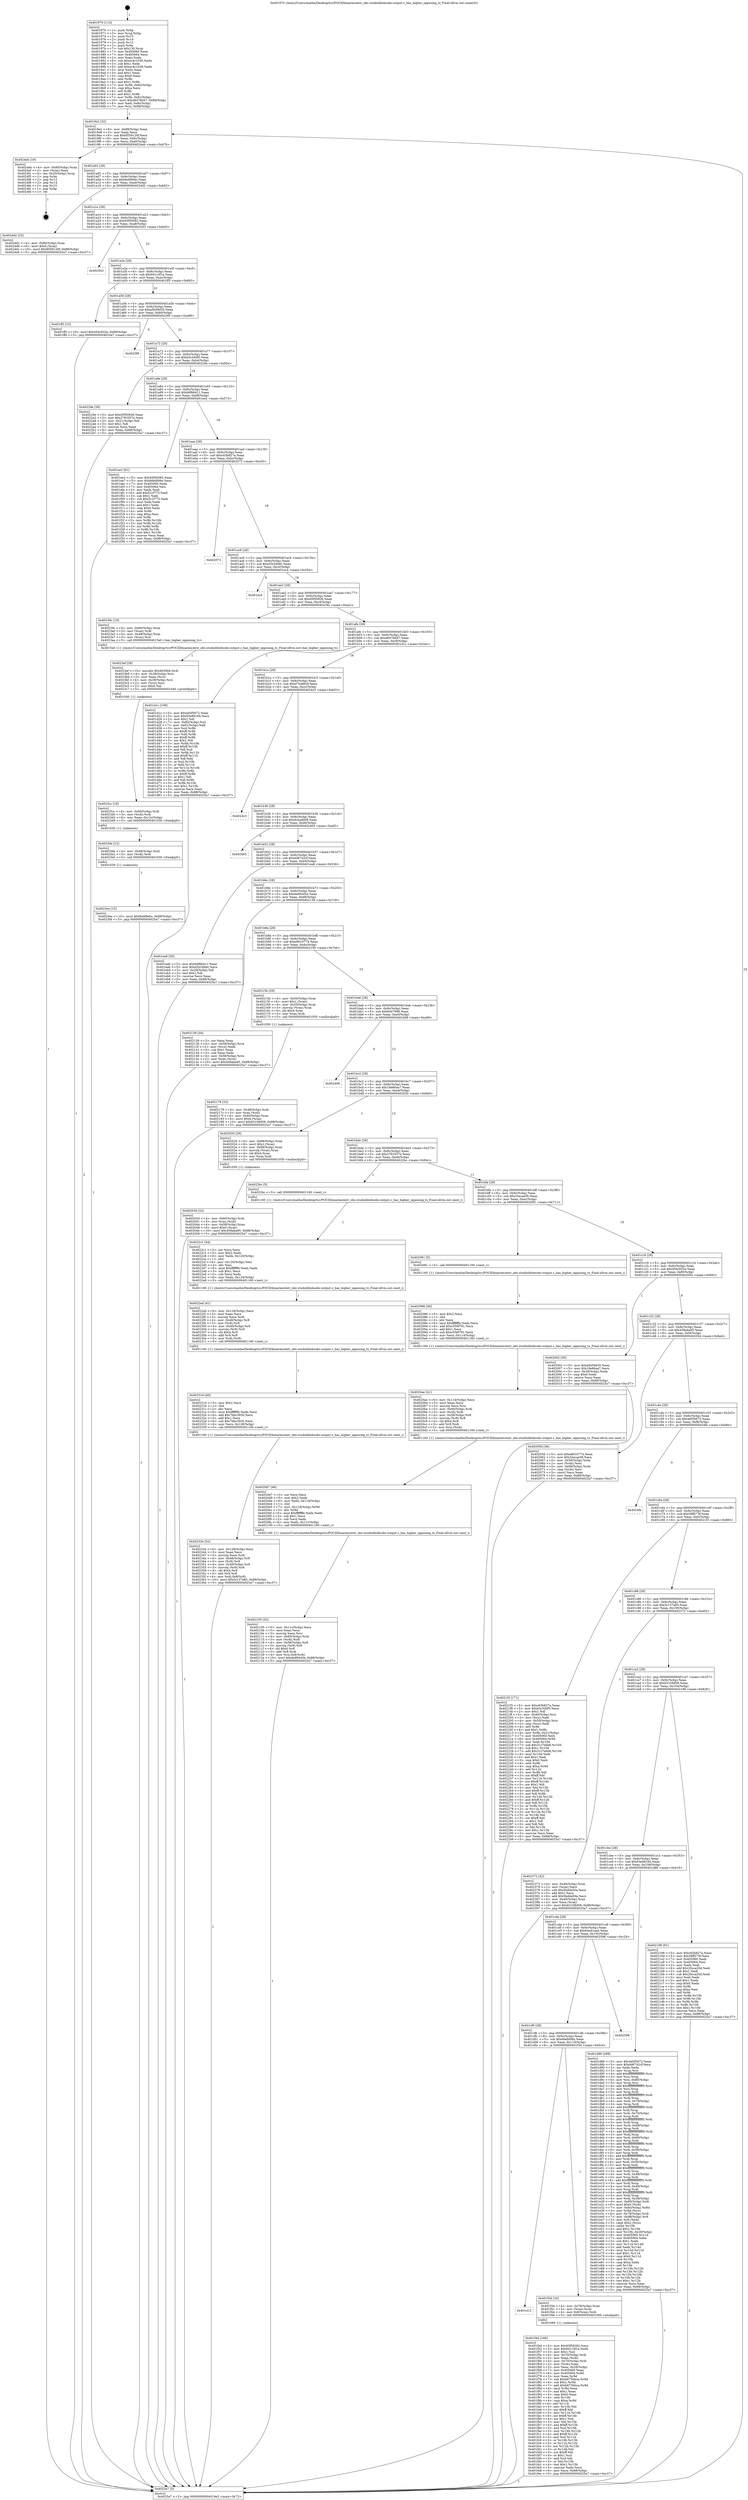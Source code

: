 digraph "0x401970" {
  label = "0x401970 (/mnt/c/Users/mathe/Desktop/tcc/POCII/binaries/extr_obs-studiolibobsobs-output.c_has_higher_opposing_ts_Final-ollvm.out::main(0))"
  labelloc = "t"
  node[shape=record]

  Entry [label="",width=0.3,height=0.3,shape=circle,fillcolor=black,style=filled]
  "0x4019e2" [label="{
     0x4019e2 [32]\l
     | [instrs]\l
     &nbsp;&nbsp;0x4019e2 \<+6\>: mov -0x88(%rbp),%eax\l
     &nbsp;&nbsp;0x4019e8 \<+2\>: mov %eax,%ecx\l
     &nbsp;&nbsp;0x4019ea \<+6\>: sub $0x8559120f,%ecx\l
     &nbsp;&nbsp;0x4019f0 \<+6\>: mov %eax,-0x9c(%rbp)\l
     &nbsp;&nbsp;0x4019f6 \<+6\>: mov %ecx,-0xa0(%rbp)\l
     &nbsp;&nbsp;0x4019fc \<+6\>: je 00000000004024eb \<main+0xb7b\>\l
  }"]
  "0x4024eb" [label="{
     0x4024eb [19]\l
     | [instrs]\l
     &nbsp;&nbsp;0x4024eb \<+4\>: mov -0x80(%rbp),%rax\l
     &nbsp;&nbsp;0x4024ef \<+2\>: mov (%rax),%eax\l
     &nbsp;&nbsp;0x4024f1 \<+4\>: lea -0x20(%rbp),%rsp\l
     &nbsp;&nbsp;0x4024f5 \<+1\>: pop %rbx\l
     &nbsp;&nbsp;0x4024f6 \<+2\>: pop %r12\l
     &nbsp;&nbsp;0x4024f8 \<+2\>: pop %r14\l
     &nbsp;&nbsp;0x4024fa \<+2\>: pop %r15\l
     &nbsp;&nbsp;0x4024fc \<+1\>: pop %rbp\l
     &nbsp;&nbsp;0x4024fd \<+1\>: ret\l
  }"]
  "0x401a02" [label="{
     0x401a02 [28]\l
     | [instrs]\l
     &nbsp;&nbsp;0x401a02 \<+5\>: jmp 0000000000401a07 \<main+0x97\>\l
     &nbsp;&nbsp;0x401a07 \<+6\>: mov -0x9c(%rbp),%eax\l
     &nbsp;&nbsp;0x401a0d \<+5\>: sub $0x8a4f9ebc,%eax\l
     &nbsp;&nbsp;0x401a12 \<+6\>: mov %eax,-0xa4(%rbp)\l
     &nbsp;&nbsp;0x401a18 \<+6\>: je 00000000004024d2 \<main+0xb62\>\l
  }"]
  Exit [label="",width=0.3,height=0.3,shape=circle,fillcolor=black,style=filled,peripheries=2]
  "0x4024d2" [label="{
     0x4024d2 [25]\l
     | [instrs]\l
     &nbsp;&nbsp;0x4024d2 \<+4\>: mov -0x80(%rbp),%rax\l
     &nbsp;&nbsp;0x4024d6 \<+6\>: movl $0x0,(%rax)\l
     &nbsp;&nbsp;0x4024dc \<+10\>: movl $0x8559120f,-0x88(%rbp)\l
     &nbsp;&nbsp;0x4024e6 \<+5\>: jmp 00000000004025a7 \<main+0xc37\>\l
  }"]
  "0x401a1e" [label="{
     0x401a1e [28]\l
     | [instrs]\l
     &nbsp;&nbsp;0x401a1e \<+5\>: jmp 0000000000401a23 \<main+0xb3\>\l
     &nbsp;&nbsp;0x401a23 \<+6\>: mov -0x9c(%rbp),%eax\l
     &nbsp;&nbsp;0x401a29 \<+5\>: sub $0x93f59382,%eax\l
     &nbsp;&nbsp;0x401a2e \<+6\>: mov %eax,-0xa8(%rbp)\l
     &nbsp;&nbsp;0x401a34 \<+6\>: je 0000000000402543 \<main+0xbd3\>\l
  }"]
  "0x4023ea" [label="{
     0x4023ea [15]\l
     | [instrs]\l
     &nbsp;&nbsp;0x4023ea \<+10\>: movl $0x8a4f9ebc,-0x88(%rbp)\l
     &nbsp;&nbsp;0x4023f4 \<+5\>: jmp 00000000004025a7 \<main+0xc37\>\l
  }"]
  "0x402543" [label="{
     0x402543\l
  }", style=dashed]
  "0x401a3a" [label="{
     0x401a3a [28]\l
     | [instrs]\l
     &nbsp;&nbsp;0x401a3a \<+5\>: jmp 0000000000401a3f \<main+0xcf\>\l
     &nbsp;&nbsp;0x401a3f \<+6\>: mov -0x9c(%rbp),%eax\l
     &nbsp;&nbsp;0x401a45 \<+5\>: sub $0x941c3f1a,%eax\l
     &nbsp;&nbsp;0x401a4a \<+6\>: mov %eax,-0xac(%rbp)\l
     &nbsp;&nbsp;0x401a50 \<+6\>: je 0000000000401ff3 \<main+0x683\>\l
  }"]
  "0x4023de" [label="{
     0x4023de [12]\l
     | [instrs]\l
     &nbsp;&nbsp;0x4023de \<+4\>: mov -0x48(%rbp),%rdi\l
     &nbsp;&nbsp;0x4023e2 \<+3\>: mov (%rdi),%rdi\l
     &nbsp;&nbsp;0x4023e5 \<+5\>: call 0000000000401030 \<free@plt\>\l
     | [calls]\l
     &nbsp;&nbsp;0x401030 \{1\} (unknown)\l
  }"]
  "0x401ff3" [label="{
     0x401ff3 [15]\l
     | [instrs]\l
     &nbsp;&nbsp;0x401ff3 \<+10\>: movl $0x454c932e,-0x88(%rbp)\l
     &nbsp;&nbsp;0x401ffd \<+5\>: jmp 00000000004025a7 \<main+0xc37\>\l
  }"]
  "0x401a56" [label="{
     0x401a56 [28]\l
     | [instrs]\l
     &nbsp;&nbsp;0x401a56 \<+5\>: jmp 0000000000401a5b \<main+0xeb\>\l
     &nbsp;&nbsp;0x401a5b \<+6\>: mov -0x9c(%rbp),%eax\l
     &nbsp;&nbsp;0x401a61 \<+5\>: sub $0xa5b59d35,%eax\l
     &nbsp;&nbsp;0x401a66 \<+6\>: mov %eax,-0xb0(%rbp)\l
     &nbsp;&nbsp;0x401a6c \<+6\>: je 00000000004023f9 \<main+0xa89\>\l
  }"]
  "0x4023cc" [label="{
     0x4023cc [18]\l
     | [instrs]\l
     &nbsp;&nbsp;0x4023cc \<+4\>: mov -0x60(%rbp),%rdi\l
     &nbsp;&nbsp;0x4023d0 \<+3\>: mov (%rdi),%rdi\l
     &nbsp;&nbsp;0x4023d3 \<+6\>: mov %eax,-0x12c(%rbp)\l
     &nbsp;&nbsp;0x4023d9 \<+5\>: call 0000000000401030 \<free@plt\>\l
     | [calls]\l
     &nbsp;&nbsp;0x401030 \{1\} (unknown)\l
  }"]
  "0x4023f9" [label="{
     0x4023f9\l
  }", style=dashed]
  "0x401a72" [label="{
     0x401a72 [28]\l
     | [instrs]\l
     &nbsp;&nbsp;0x401a72 \<+5\>: jmp 0000000000401a77 \<main+0x107\>\l
     &nbsp;&nbsp;0x401a77 \<+6\>: mov -0x9c(%rbp),%eax\l
     &nbsp;&nbsp;0x401a7d \<+5\>: sub $0xb3c340f5,%eax\l
     &nbsp;&nbsp;0x401a82 \<+6\>: mov %eax,-0xb4(%rbp)\l
     &nbsp;&nbsp;0x401a88 \<+6\>: je 000000000040229e \<main+0x92e\>\l
  }"]
  "0x4023af" [label="{
     0x4023af [29]\l
     | [instrs]\l
     &nbsp;&nbsp;0x4023af \<+10\>: movabs $0x4030b6,%rdi\l
     &nbsp;&nbsp;0x4023b9 \<+4\>: mov -0x38(%rbp),%rsi\l
     &nbsp;&nbsp;0x4023bd \<+2\>: mov %eax,(%rsi)\l
     &nbsp;&nbsp;0x4023bf \<+4\>: mov -0x38(%rbp),%rsi\l
     &nbsp;&nbsp;0x4023c3 \<+2\>: mov (%rsi),%esi\l
     &nbsp;&nbsp;0x4023c5 \<+2\>: mov $0x0,%al\l
     &nbsp;&nbsp;0x4023c7 \<+5\>: call 0000000000401040 \<printf@plt\>\l
     | [calls]\l
     &nbsp;&nbsp;0x401040 \{1\} (unknown)\l
  }"]
  "0x40229e" [label="{
     0x40229e [30]\l
     | [instrs]\l
     &nbsp;&nbsp;0x40229e \<+5\>: mov $0xd5f50926,%eax\l
     &nbsp;&nbsp;0x4022a3 \<+5\>: mov $0x2783357e,%ecx\l
     &nbsp;&nbsp;0x4022a8 \<+3\>: mov -0x21(%rbp),%dl\l
     &nbsp;&nbsp;0x4022ab \<+3\>: test $0x1,%dl\l
     &nbsp;&nbsp;0x4022ae \<+3\>: cmovne %ecx,%eax\l
     &nbsp;&nbsp;0x4022b1 \<+6\>: mov %eax,-0x88(%rbp)\l
     &nbsp;&nbsp;0x4022b7 \<+5\>: jmp 00000000004025a7 \<main+0xc37\>\l
  }"]
  "0x401a8e" [label="{
     0x401a8e [28]\l
     | [instrs]\l
     &nbsp;&nbsp;0x401a8e \<+5\>: jmp 0000000000401a93 \<main+0x123\>\l
     &nbsp;&nbsp;0x401a93 \<+6\>: mov -0x9c(%rbp),%eax\l
     &nbsp;&nbsp;0x401a99 \<+5\>: sub $0xb6f66411,%eax\l
     &nbsp;&nbsp;0x401a9e \<+6\>: mov %eax,-0xb8(%rbp)\l
     &nbsp;&nbsp;0x401aa4 \<+6\>: je 0000000000401ee2 \<main+0x572\>\l
  }"]
  "0x40233e" [label="{
     0x40233e [52]\l
     | [instrs]\l
     &nbsp;&nbsp;0x40233e \<+6\>: mov -0x128(%rbp),%ecx\l
     &nbsp;&nbsp;0x402344 \<+3\>: imul %eax,%ecx\l
     &nbsp;&nbsp;0x402347 \<+3\>: movslq %ecx,%rdi\l
     &nbsp;&nbsp;0x40234a \<+4\>: mov -0x48(%rbp),%r8\l
     &nbsp;&nbsp;0x40234e \<+3\>: mov (%r8),%r8\l
     &nbsp;&nbsp;0x402351 \<+4\>: mov -0x40(%rbp),%r9\l
     &nbsp;&nbsp;0x402355 \<+3\>: movslq (%r9),%r9\l
     &nbsp;&nbsp;0x402358 \<+4\>: shl $0x4,%r9\l
     &nbsp;&nbsp;0x40235c \<+3\>: add %r9,%r8\l
     &nbsp;&nbsp;0x40235f \<+4\>: mov %rdi,0x8(%r8)\l
     &nbsp;&nbsp;0x402363 \<+10\>: movl $0x5c137a83,-0x88(%rbp)\l
     &nbsp;&nbsp;0x40236d \<+5\>: jmp 00000000004025a7 \<main+0xc37\>\l
  }"]
  "0x401ee2" [label="{
     0x401ee2 [91]\l
     | [instrs]\l
     &nbsp;&nbsp;0x401ee2 \<+5\>: mov $0x93f59382,%eax\l
     &nbsp;&nbsp;0x401ee7 \<+5\>: mov $0x66efd06e,%ecx\l
     &nbsp;&nbsp;0x401eec \<+7\>: mov 0x405060,%edx\l
     &nbsp;&nbsp;0x401ef3 \<+7\>: mov 0x405064,%esi\l
     &nbsp;&nbsp;0x401efa \<+2\>: mov %edx,%edi\l
     &nbsp;&nbsp;0x401efc \<+6\>: add $0x5c1f775,%edi\l
     &nbsp;&nbsp;0x401f02 \<+3\>: sub $0x1,%edi\l
     &nbsp;&nbsp;0x401f05 \<+6\>: sub $0x5c1f775,%edi\l
     &nbsp;&nbsp;0x401f0b \<+3\>: imul %edi,%edx\l
     &nbsp;&nbsp;0x401f0e \<+3\>: and $0x1,%edx\l
     &nbsp;&nbsp;0x401f11 \<+3\>: cmp $0x0,%edx\l
     &nbsp;&nbsp;0x401f14 \<+4\>: sete %r8b\l
     &nbsp;&nbsp;0x401f18 \<+3\>: cmp $0xa,%esi\l
     &nbsp;&nbsp;0x401f1b \<+4\>: setl %r9b\l
     &nbsp;&nbsp;0x401f1f \<+3\>: mov %r8b,%r10b\l
     &nbsp;&nbsp;0x401f22 \<+3\>: and %r9b,%r10b\l
     &nbsp;&nbsp;0x401f25 \<+3\>: xor %r9b,%r8b\l
     &nbsp;&nbsp;0x401f28 \<+3\>: or %r8b,%r10b\l
     &nbsp;&nbsp;0x401f2b \<+4\>: test $0x1,%r10b\l
     &nbsp;&nbsp;0x401f2f \<+3\>: cmovne %ecx,%eax\l
     &nbsp;&nbsp;0x401f32 \<+6\>: mov %eax,-0x88(%rbp)\l
     &nbsp;&nbsp;0x401f38 \<+5\>: jmp 00000000004025a7 \<main+0xc37\>\l
  }"]
  "0x401aaa" [label="{
     0x401aaa [28]\l
     | [instrs]\l
     &nbsp;&nbsp;0x401aaa \<+5\>: jmp 0000000000401aaf \<main+0x13f\>\l
     &nbsp;&nbsp;0x401aaf \<+6\>: mov -0x9c(%rbp),%eax\l
     &nbsp;&nbsp;0x401ab5 \<+5\>: sub $0xc63b827a,%eax\l
     &nbsp;&nbsp;0x401aba \<+6\>: mov %eax,-0xbc(%rbp)\l
     &nbsp;&nbsp;0x401ac0 \<+6\>: je 0000000000402573 \<main+0xc03\>\l
  }"]
  "0x402316" [label="{
     0x402316 [40]\l
     | [instrs]\l
     &nbsp;&nbsp;0x402316 \<+5\>: mov $0x2,%ecx\l
     &nbsp;&nbsp;0x40231b \<+1\>: cltd\l
     &nbsp;&nbsp;0x40231c \<+2\>: idiv %ecx\l
     &nbsp;&nbsp;0x40231e \<+6\>: imul $0xfffffffe,%edx,%ecx\l
     &nbsp;&nbsp;0x402324 \<+6\>: add $0x7bbc3930,%ecx\l
     &nbsp;&nbsp;0x40232a \<+3\>: add $0x1,%ecx\l
     &nbsp;&nbsp;0x40232d \<+6\>: sub $0x7bbc3930,%ecx\l
     &nbsp;&nbsp;0x402333 \<+6\>: mov %ecx,-0x128(%rbp)\l
     &nbsp;&nbsp;0x402339 \<+5\>: call 0000000000401160 \<next_i\>\l
     | [calls]\l
     &nbsp;&nbsp;0x401160 \{1\} (/mnt/c/Users/mathe/Desktop/tcc/POCII/binaries/extr_obs-studiolibobsobs-output.c_has_higher_opposing_ts_Final-ollvm.out::next_i)\l
  }"]
  "0x402573" [label="{
     0x402573\l
  }", style=dashed]
  "0x401ac6" [label="{
     0x401ac6 [28]\l
     | [instrs]\l
     &nbsp;&nbsp;0x401ac6 \<+5\>: jmp 0000000000401acb \<main+0x15b\>\l
     &nbsp;&nbsp;0x401acb \<+6\>: mov -0x9c(%rbp),%eax\l
     &nbsp;&nbsp;0x401ad1 \<+5\>: sub $0xd2b34b6c,%eax\l
     &nbsp;&nbsp;0x401ad6 \<+6\>: mov %eax,-0xc0(%rbp)\l
     &nbsp;&nbsp;0x401adc \<+6\>: je 0000000000401ec4 \<main+0x554\>\l
  }"]
  "0x4022ed" [label="{
     0x4022ed [41]\l
     | [instrs]\l
     &nbsp;&nbsp;0x4022ed \<+6\>: mov -0x124(%rbp),%ecx\l
     &nbsp;&nbsp;0x4022f3 \<+3\>: imul %eax,%ecx\l
     &nbsp;&nbsp;0x4022f6 \<+3\>: movslq %ecx,%rdi\l
     &nbsp;&nbsp;0x4022f9 \<+4\>: mov -0x48(%rbp),%r8\l
     &nbsp;&nbsp;0x4022fd \<+3\>: mov (%r8),%r8\l
     &nbsp;&nbsp;0x402300 \<+4\>: mov -0x40(%rbp),%r9\l
     &nbsp;&nbsp;0x402304 \<+3\>: movslq (%r9),%r9\l
     &nbsp;&nbsp;0x402307 \<+4\>: shl $0x4,%r9\l
     &nbsp;&nbsp;0x40230b \<+3\>: add %r9,%r8\l
     &nbsp;&nbsp;0x40230e \<+3\>: mov %rdi,(%r8)\l
     &nbsp;&nbsp;0x402311 \<+5\>: call 0000000000401160 \<next_i\>\l
     | [calls]\l
     &nbsp;&nbsp;0x401160 \{1\} (/mnt/c/Users/mathe/Desktop/tcc/POCII/binaries/extr_obs-studiolibobsobs-output.c_has_higher_opposing_ts_Final-ollvm.out::next_i)\l
  }"]
  "0x401ec4" [label="{
     0x401ec4\l
  }", style=dashed]
  "0x401ae2" [label="{
     0x401ae2 [28]\l
     | [instrs]\l
     &nbsp;&nbsp;0x401ae2 \<+5\>: jmp 0000000000401ae7 \<main+0x177\>\l
     &nbsp;&nbsp;0x401ae7 \<+6\>: mov -0x9c(%rbp),%eax\l
     &nbsp;&nbsp;0x401aed \<+5\>: sub $0xd5f50926,%eax\l
     &nbsp;&nbsp;0x401af2 \<+6\>: mov %eax,-0xc4(%rbp)\l
     &nbsp;&nbsp;0x401af8 \<+6\>: je 000000000040239c \<main+0xa2c\>\l
  }"]
  "0x4022c1" [label="{
     0x4022c1 [44]\l
     | [instrs]\l
     &nbsp;&nbsp;0x4022c1 \<+2\>: xor %ecx,%ecx\l
     &nbsp;&nbsp;0x4022c3 \<+5\>: mov $0x2,%edx\l
     &nbsp;&nbsp;0x4022c8 \<+6\>: mov %edx,-0x120(%rbp)\l
     &nbsp;&nbsp;0x4022ce \<+1\>: cltd\l
     &nbsp;&nbsp;0x4022cf \<+6\>: mov -0x120(%rbp),%esi\l
     &nbsp;&nbsp;0x4022d5 \<+2\>: idiv %esi\l
     &nbsp;&nbsp;0x4022d7 \<+6\>: imul $0xfffffffe,%edx,%edx\l
     &nbsp;&nbsp;0x4022dd \<+3\>: sub $0x1,%ecx\l
     &nbsp;&nbsp;0x4022e0 \<+2\>: sub %ecx,%edx\l
     &nbsp;&nbsp;0x4022e2 \<+6\>: mov %edx,-0x124(%rbp)\l
     &nbsp;&nbsp;0x4022e8 \<+5\>: call 0000000000401160 \<next_i\>\l
     | [calls]\l
     &nbsp;&nbsp;0x401160 \{1\} (/mnt/c/Users/mathe/Desktop/tcc/POCII/binaries/extr_obs-studiolibobsobs-output.c_has_higher_opposing_ts_Final-ollvm.out::next_i)\l
  }"]
  "0x40239c" [label="{
     0x40239c [19]\l
     | [instrs]\l
     &nbsp;&nbsp;0x40239c \<+4\>: mov -0x60(%rbp),%rax\l
     &nbsp;&nbsp;0x4023a0 \<+3\>: mov (%rax),%rdi\l
     &nbsp;&nbsp;0x4023a3 \<+4\>: mov -0x48(%rbp),%rax\l
     &nbsp;&nbsp;0x4023a7 \<+3\>: mov (%rax),%rsi\l
     &nbsp;&nbsp;0x4023aa \<+5\>: call 00000000004015a0 \<has_higher_opposing_ts\>\l
     | [calls]\l
     &nbsp;&nbsp;0x4015a0 \{1\} (/mnt/c/Users/mathe/Desktop/tcc/POCII/binaries/extr_obs-studiolibobsobs-output.c_has_higher_opposing_ts_Final-ollvm.out::has_higher_opposing_ts)\l
  }"]
  "0x401afe" [label="{
     0x401afe [28]\l
     | [instrs]\l
     &nbsp;&nbsp;0x401afe \<+5\>: jmp 0000000000401b03 \<main+0x193\>\l
     &nbsp;&nbsp;0x401b03 \<+6\>: mov -0x9c(%rbp),%eax\l
     &nbsp;&nbsp;0x401b09 \<+5\>: sub $0xd6478d47,%eax\l
     &nbsp;&nbsp;0x401b0e \<+6\>: mov %eax,-0xc8(%rbp)\l
     &nbsp;&nbsp;0x401b14 \<+6\>: je 0000000000401d1c \<main+0x3ac\>\l
  }"]
  "0x402178" [label="{
     0x402178 [32]\l
     | [instrs]\l
     &nbsp;&nbsp;0x402178 \<+4\>: mov -0x48(%rbp),%rdi\l
     &nbsp;&nbsp;0x40217c \<+3\>: mov %rax,(%rdi)\l
     &nbsp;&nbsp;0x40217f \<+4\>: mov -0x40(%rbp),%rax\l
     &nbsp;&nbsp;0x402183 \<+6\>: movl $0x0,(%rax)\l
     &nbsp;&nbsp;0x402189 \<+10\>: movl $0x63108d59,-0x88(%rbp)\l
     &nbsp;&nbsp;0x402193 \<+5\>: jmp 00000000004025a7 \<main+0xc37\>\l
  }"]
  "0x401d1c" [label="{
     0x401d1c [106]\l
     | [instrs]\l
     &nbsp;&nbsp;0x401d1c \<+5\>: mov $0x4d5f5672,%eax\l
     &nbsp;&nbsp;0x401d21 \<+5\>: mov $0x63e98164,%ecx\l
     &nbsp;&nbsp;0x401d26 \<+2\>: mov $0x1,%dl\l
     &nbsp;&nbsp;0x401d28 \<+7\>: mov -0x82(%rbp),%sil\l
     &nbsp;&nbsp;0x401d2f \<+7\>: mov -0x81(%rbp),%dil\l
     &nbsp;&nbsp;0x401d36 \<+3\>: mov %sil,%r8b\l
     &nbsp;&nbsp;0x401d39 \<+4\>: xor $0xff,%r8b\l
     &nbsp;&nbsp;0x401d3d \<+3\>: mov %dil,%r9b\l
     &nbsp;&nbsp;0x401d40 \<+4\>: xor $0xff,%r9b\l
     &nbsp;&nbsp;0x401d44 \<+3\>: xor $0x1,%dl\l
     &nbsp;&nbsp;0x401d47 \<+3\>: mov %r8b,%r10b\l
     &nbsp;&nbsp;0x401d4a \<+4\>: and $0xff,%r10b\l
     &nbsp;&nbsp;0x401d4e \<+3\>: and %dl,%sil\l
     &nbsp;&nbsp;0x401d51 \<+3\>: mov %r9b,%r11b\l
     &nbsp;&nbsp;0x401d54 \<+4\>: and $0xff,%r11b\l
     &nbsp;&nbsp;0x401d58 \<+3\>: and %dl,%dil\l
     &nbsp;&nbsp;0x401d5b \<+3\>: or %sil,%r10b\l
     &nbsp;&nbsp;0x401d5e \<+3\>: or %dil,%r11b\l
     &nbsp;&nbsp;0x401d61 \<+3\>: xor %r11b,%r10b\l
     &nbsp;&nbsp;0x401d64 \<+3\>: or %r9b,%r8b\l
     &nbsp;&nbsp;0x401d67 \<+4\>: xor $0xff,%r8b\l
     &nbsp;&nbsp;0x401d6b \<+3\>: or $0x1,%dl\l
     &nbsp;&nbsp;0x401d6e \<+3\>: and %dl,%r8b\l
     &nbsp;&nbsp;0x401d71 \<+3\>: or %r8b,%r10b\l
     &nbsp;&nbsp;0x401d74 \<+4\>: test $0x1,%r10b\l
     &nbsp;&nbsp;0x401d78 \<+3\>: cmovne %ecx,%eax\l
     &nbsp;&nbsp;0x401d7b \<+6\>: mov %eax,-0x88(%rbp)\l
     &nbsp;&nbsp;0x401d81 \<+5\>: jmp 00000000004025a7 \<main+0xc37\>\l
  }"]
  "0x401b1a" [label="{
     0x401b1a [28]\l
     | [instrs]\l
     &nbsp;&nbsp;0x401b1a \<+5\>: jmp 0000000000401b1f \<main+0x1af\>\l
     &nbsp;&nbsp;0x401b1f \<+6\>: mov -0x9c(%rbp),%eax\l
     &nbsp;&nbsp;0x401b25 \<+5\>: sub $0xd7b4862f,%eax\l
     &nbsp;&nbsp;0x401b2a \<+6\>: mov %eax,-0xcc(%rbp)\l
     &nbsp;&nbsp;0x401b30 \<+6\>: je 00000000004024c3 \<main+0xb53\>\l
  }"]
  "0x4025a7" [label="{
     0x4025a7 [5]\l
     | [instrs]\l
     &nbsp;&nbsp;0x4025a7 \<+5\>: jmp 00000000004019e2 \<main+0x72\>\l
  }"]
  "0x401970" [label="{
     0x401970 [114]\l
     | [instrs]\l
     &nbsp;&nbsp;0x401970 \<+1\>: push %rbp\l
     &nbsp;&nbsp;0x401971 \<+3\>: mov %rsp,%rbp\l
     &nbsp;&nbsp;0x401974 \<+2\>: push %r15\l
     &nbsp;&nbsp;0x401976 \<+2\>: push %r14\l
     &nbsp;&nbsp;0x401978 \<+2\>: push %r12\l
     &nbsp;&nbsp;0x40197a \<+1\>: push %rbx\l
     &nbsp;&nbsp;0x40197b \<+7\>: sub $0x130,%rsp\l
     &nbsp;&nbsp;0x401982 \<+7\>: mov 0x405060,%eax\l
     &nbsp;&nbsp;0x401989 \<+7\>: mov 0x405064,%ecx\l
     &nbsp;&nbsp;0x401990 \<+2\>: mov %eax,%edx\l
     &nbsp;&nbsp;0x401992 \<+6\>: sub $0xec4c1036,%edx\l
     &nbsp;&nbsp;0x401998 \<+3\>: sub $0x1,%edx\l
     &nbsp;&nbsp;0x40199b \<+6\>: add $0xec4c1036,%edx\l
     &nbsp;&nbsp;0x4019a1 \<+3\>: imul %edx,%eax\l
     &nbsp;&nbsp;0x4019a4 \<+3\>: and $0x1,%eax\l
     &nbsp;&nbsp;0x4019a7 \<+3\>: cmp $0x0,%eax\l
     &nbsp;&nbsp;0x4019aa \<+4\>: sete %r8b\l
     &nbsp;&nbsp;0x4019ae \<+4\>: and $0x1,%r8b\l
     &nbsp;&nbsp;0x4019b2 \<+7\>: mov %r8b,-0x82(%rbp)\l
     &nbsp;&nbsp;0x4019b9 \<+3\>: cmp $0xa,%ecx\l
     &nbsp;&nbsp;0x4019bc \<+4\>: setl %r8b\l
     &nbsp;&nbsp;0x4019c0 \<+4\>: and $0x1,%r8b\l
     &nbsp;&nbsp;0x4019c4 \<+7\>: mov %r8b,-0x81(%rbp)\l
     &nbsp;&nbsp;0x4019cb \<+10\>: movl $0xd6478d47,-0x88(%rbp)\l
     &nbsp;&nbsp;0x4019d5 \<+6\>: mov %edi,-0x8c(%rbp)\l
     &nbsp;&nbsp;0x4019db \<+7\>: mov %rsi,-0x98(%rbp)\l
  }"]
  "0x402105" [label="{
     0x402105 [52]\l
     | [instrs]\l
     &nbsp;&nbsp;0x402105 \<+6\>: mov -0x11c(%rbp),%ecx\l
     &nbsp;&nbsp;0x40210b \<+3\>: imul %eax,%ecx\l
     &nbsp;&nbsp;0x40210e \<+3\>: movslq %ecx,%rsi\l
     &nbsp;&nbsp;0x402111 \<+4\>: mov -0x60(%rbp),%rdi\l
     &nbsp;&nbsp;0x402115 \<+3\>: mov (%rdi),%rdi\l
     &nbsp;&nbsp;0x402118 \<+4\>: mov -0x58(%rbp),%r8\l
     &nbsp;&nbsp;0x40211c \<+3\>: movslq (%r8),%r8\l
     &nbsp;&nbsp;0x40211f \<+4\>: shl $0x4,%r8\l
     &nbsp;&nbsp;0x402123 \<+3\>: add %r8,%rdi\l
     &nbsp;&nbsp;0x402126 \<+4\>: mov %rsi,0x8(%rdi)\l
     &nbsp;&nbsp;0x40212a \<+10\>: movl $0xde99445e,-0x88(%rbp)\l
     &nbsp;&nbsp;0x402134 \<+5\>: jmp 00000000004025a7 \<main+0xc37\>\l
  }"]
  "0x4024c3" [label="{
     0x4024c3\l
  }", style=dashed]
  "0x401b36" [label="{
     0x401b36 [28]\l
     | [instrs]\l
     &nbsp;&nbsp;0x401b36 \<+5\>: jmp 0000000000401b3b \<main+0x1cb\>\l
     &nbsp;&nbsp;0x401b3b \<+6\>: mov -0x9c(%rbp),%eax\l
     &nbsp;&nbsp;0x401b41 \<+5\>: sub $0xdc4a4b08,%eax\l
     &nbsp;&nbsp;0x401b46 \<+6\>: mov %eax,-0xd0(%rbp)\l
     &nbsp;&nbsp;0x401b4c \<+6\>: je 0000000000402463 \<main+0xaf3\>\l
  }"]
  "0x4020d7" [label="{
     0x4020d7 [46]\l
     | [instrs]\l
     &nbsp;&nbsp;0x4020d7 \<+2\>: xor %ecx,%ecx\l
     &nbsp;&nbsp;0x4020d9 \<+5\>: mov $0x2,%edx\l
     &nbsp;&nbsp;0x4020de \<+6\>: mov %edx,-0x118(%rbp)\l
     &nbsp;&nbsp;0x4020e4 \<+1\>: cltd\l
     &nbsp;&nbsp;0x4020e5 \<+7\>: mov -0x118(%rbp),%r9d\l
     &nbsp;&nbsp;0x4020ec \<+3\>: idiv %r9d\l
     &nbsp;&nbsp;0x4020ef \<+6\>: imul $0xfffffffe,%edx,%edx\l
     &nbsp;&nbsp;0x4020f5 \<+3\>: sub $0x1,%ecx\l
     &nbsp;&nbsp;0x4020f8 \<+2\>: sub %ecx,%edx\l
     &nbsp;&nbsp;0x4020fa \<+6\>: mov %edx,-0x11c(%rbp)\l
     &nbsp;&nbsp;0x402100 \<+5\>: call 0000000000401160 \<next_i\>\l
     | [calls]\l
     &nbsp;&nbsp;0x401160 \{1\} (/mnt/c/Users/mathe/Desktop/tcc/POCII/binaries/extr_obs-studiolibobsobs-output.c_has_higher_opposing_ts_Final-ollvm.out::next_i)\l
  }"]
  "0x402463" [label="{
     0x402463\l
  }", style=dashed]
  "0x401b52" [label="{
     0x401b52 [28]\l
     | [instrs]\l
     &nbsp;&nbsp;0x401b52 \<+5\>: jmp 0000000000401b57 \<main+0x1e7\>\l
     &nbsp;&nbsp;0x401b57 \<+6\>: mov -0x9c(%rbp),%eax\l
     &nbsp;&nbsp;0x401b5d \<+5\>: sub $0xdd6742cf,%eax\l
     &nbsp;&nbsp;0x401b62 \<+6\>: mov %eax,-0xd4(%rbp)\l
     &nbsp;&nbsp;0x401b68 \<+6\>: je 0000000000401ea6 \<main+0x536\>\l
  }"]
  "0x4020ae" [label="{
     0x4020ae [41]\l
     | [instrs]\l
     &nbsp;&nbsp;0x4020ae \<+6\>: mov -0x114(%rbp),%ecx\l
     &nbsp;&nbsp;0x4020b4 \<+3\>: imul %eax,%ecx\l
     &nbsp;&nbsp;0x4020b7 \<+3\>: movslq %ecx,%rsi\l
     &nbsp;&nbsp;0x4020ba \<+4\>: mov -0x60(%rbp),%rdi\l
     &nbsp;&nbsp;0x4020be \<+3\>: mov (%rdi),%rdi\l
     &nbsp;&nbsp;0x4020c1 \<+4\>: mov -0x58(%rbp),%r8\l
     &nbsp;&nbsp;0x4020c5 \<+3\>: movslq (%r8),%r8\l
     &nbsp;&nbsp;0x4020c8 \<+4\>: shl $0x4,%r8\l
     &nbsp;&nbsp;0x4020cc \<+3\>: add %r8,%rdi\l
     &nbsp;&nbsp;0x4020cf \<+3\>: mov %rsi,(%rdi)\l
     &nbsp;&nbsp;0x4020d2 \<+5\>: call 0000000000401160 \<next_i\>\l
     | [calls]\l
     &nbsp;&nbsp;0x401160 \{1\} (/mnt/c/Users/mathe/Desktop/tcc/POCII/binaries/extr_obs-studiolibobsobs-output.c_has_higher_opposing_ts_Final-ollvm.out::next_i)\l
  }"]
  "0x401ea6" [label="{
     0x401ea6 [30]\l
     | [instrs]\l
     &nbsp;&nbsp;0x401ea6 \<+5\>: mov $0xb6f66411,%eax\l
     &nbsp;&nbsp;0x401eab \<+5\>: mov $0xd2b34b6c,%ecx\l
     &nbsp;&nbsp;0x401eb0 \<+3\>: mov -0x29(%rbp),%dl\l
     &nbsp;&nbsp;0x401eb3 \<+3\>: test $0x1,%dl\l
     &nbsp;&nbsp;0x401eb6 \<+3\>: cmovne %ecx,%eax\l
     &nbsp;&nbsp;0x401eb9 \<+6\>: mov %eax,-0x88(%rbp)\l
     &nbsp;&nbsp;0x401ebf \<+5\>: jmp 00000000004025a7 \<main+0xc37\>\l
  }"]
  "0x401b6e" [label="{
     0x401b6e [28]\l
     | [instrs]\l
     &nbsp;&nbsp;0x401b6e \<+5\>: jmp 0000000000401b73 \<main+0x203\>\l
     &nbsp;&nbsp;0x401b73 \<+6\>: mov -0x9c(%rbp),%eax\l
     &nbsp;&nbsp;0x401b79 \<+5\>: sub $0xde99445e,%eax\l
     &nbsp;&nbsp;0x401b7e \<+6\>: mov %eax,-0xd8(%rbp)\l
     &nbsp;&nbsp;0x401b84 \<+6\>: je 0000000000402139 \<main+0x7c9\>\l
  }"]
  "0x402086" [label="{
     0x402086 [40]\l
     | [instrs]\l
     &nbsp;&nbsp;0x402086 \<+5\>: mov $0x2,%ecx\l
     &nbsp;&nbsp;0x40208b \<+1\>: cltd\l
     &nbsp;&nbsp;0x40208c \<+2\>: idiv %ecx\l
     &nbsp;&nbsp;0x40208e \<+6\>: imul $0xfffffffe,%edx,%ecx\l
     &nbsp;&nbsp;0x402094 \<+6\>: add $0xc556f791,%ecx\l
     &nbsp;&nbsp;0x40209a \<+3\>: add $0x1,%ecx\l
     &nbsp;&nbsp;0x40209d \<+6\>: sub $0xc556f791,%ecx\l
     &nbsp;&nbsp;0x4020a3 \<+6\>: mov %ecx,-0x114(%rbp)\l
     &nbsp;&nbsp;0x4020a9 \<+5\>: call 0000000000401160 \<next_i\>\l
     | [calls]\l
     &nbsp;&nbsp;0x401160 \{1\} (/mnt/c/Users/mathe/Desktop/tcc/POCII/binaries/extr_obs-studiolibobsobs-output.c_has_higher_opposing_ts_Final-ollvm.out::next_i)\l
  }"]
  "0x402139" [label="{
     0x402139 [34]\l
     | [instrs]\l
     &nbsp;&nbsp;0x402139 \<+2\>: xor %eax,%eax\l
     &nbsp;&nbsp;0x40213b \<+4\>: mov -0x58(%rbp),%rcx\l
     &nbsp;&nbsp;0x40213f \<+2\>: mov (%rcx),%edx\l
     &nbsp;&nbsp;0x402141 \<+3\>: sub $0x1,%eax\l
     &nbsp;&nbsp;0x402144 \<+2\>: sub %eax,%edx\l
     &nbsp;&nbsp;0x402146 \<+4\>: mov -0x58(%rbp),%rcx\l
     &nbsp;&nbsp;0x40214a \<+2\>: mov %edx,(%rcx)\l
     &nbsp;&nbsp;0x40214c \<+10\>: movl $0x458aba95,-0x88(%rbp)\l
     &nbsp;&nbsp;0x402156 \<+5\>: jmp 00000000004025a7 \<main+0xc37\>\l
  }"]
  "0x401b8a" [label="{
     0x401b8a [28]\l
     | [instrs]\l
     &nbsp;&nbsp;0x401b8a \<+5\>: jmp 0000000000401b8f \<main+0x21f\>\l
     &nbsp;&nbsp;0x401b8f \<+6\>: mov -0x9c(%rbp),%eax\l
     &nbsp;&nbsp;0x401b95 \<+5\>: sub $0xe8010774,%eax\l
     &nbsp;&nbsp;0x401b9a \<+6\>: mov %eax,-0xdc(%rbp)\l
     &nbsp;&nbsp;0x401ba0 \<+6\>: je 000000000040215b \<main+0x7eb\>\l
  }"]
  "0x40203d" [label="{
     0x40203d [32]\l
     | [instrs]\l
     &nbsp;&nbsp;0x40203d \<+4\>: mov -0x60(%rbp),%rdi\l
     &nbsp;&nbsp;0x402041 \<+3\>: mov %rax,(%rdi)\l
     &nbsp;&nbsp;0x402044 \<+4\>: mov -0x58(%rbp),%rax\l
     &nbsp;&nbsp;0x402048 \<+6\>: movl $0x0,(%rax)\l
     &nbsp;&nbsp;0x40204e \<+10\>: movl $0x458aba95,-0x88(%rbp)\l
     &nbsp;&nbsp;0x402058 \<+5\>: jmp 00000000004025a7 \<main+0xc37\>\l
  }"]
  "0x40215b" [label="{
     0x40215b [29]\l
     | [instrs]\l
     &nbsp;&nbsp;0x40215b \<+4\>: mov -0x50(%rbp),%rax\l
     &nbsp;&nbsp;0x40215f \<+6\>: movl $0x1,(%rax)\l
     &nbsp;&nbsp;0x402165 \<+4\>: mov -0x50(%rbp),%rax\l
     &nbsp;&nbsp;0x402169 \<+3\>: movslq (%rax),%rax\l
     &nbsp;&nbsp;0x40216c \<+4\>: shl $0x4,%rax\l
     &nbsp;&nbsp;0x402170 \<+3\>: mov %rax,%rdi\l
     &nbsp;&nbsp;0x402173 \<+5\>: call 0000000000401050 \<malloc@plt\>\l
     | [calls]\l
     &nbsp;&nbsp;0x401050 \{1\} (unknown)\l
  }"]
  "0x401ba6" [label="{
     0x401ba6 [28]\l
     | [instrs]\l
     &nbsp;&nbsp;0x401ba6 \<+5\>: jmp 0000000000401bab \<main+0x23b\>\l
     &nbsp;&nbsp;0x401bab \<+6\>: mov -0x9c(%rbp),%eax\l
     &nbsp;&nbsp;0x401bb1 \<+5\>: sub $0x6447998,%eax\l
     &nbsp;&nbsp;0x401bb6 \<+6\>: mov %eax,-0xe0(%rbp)\l
     &nbsp;&nbsp;0x401bbc \<+6\>: je 0000000000402408 \<main+0xa98\>\l
  }"]
  "0x401f4d" [label="{
     0x401f4d [166]\l
     | [instrs]\l
     &nbsp;&nbsp;0x401f4d \<+5\>: mov $0x93f59382,%ecx\l
     &nbsp;&nbsp;0x401f52 \<+5\>: mov $0x941c3f1a,%edx\l
     &nbsp;&nbsp;0x401f57 \<+3\>: mov $0x1,%sil\l
     &nbsp;&nbsp;0x401f5a \<+4\>: mov -0x70(%rbp),%rdi\l
     &nbsp;&nbsp;0x401f5e \<+2\>: mov %eax,(%rdi)\l
     &nbsp;&nbsp;0x401f60 \<+4\>: mov -0x70(%rbp),%rdi\l
     &nbsp;&nbsp;0x401f64 \<+2\>: mov (%rdi),%eax\l
     &nbsp;&nbsp;0x401f66 \<+3\>: mov %eax,-0x28(%rbp)\l
     &nbsp;&nbsp;0x401f69 \<+7\>: mov 0x405060,%eax\l
     &nbsp;&nbsp;0x401f70 \<+8\>: mov 0x405064,%r8d\l
     &nbsp;&nbsp;0x401f78 \<+3\>: mov %eax,%r9d\l
     &nbsp;&nbsp;0x401f7b \<+7\>: sub $0xb675bbca,%r9d\l
     &nbsp;&nbsp;0x401f82 \<+4\>: sub $0x1,%r9d\l
     &nbsp;&nbsp;0x401f86 \<+7\>: add $0xb675bbca,%r9d\l
     &nbsp;&nbsp;0x401f8d \<+4\>: imul %r9d,%eax\l
     &nbsp;&nbsp;0x401f91 \<+3\>: and $0x1,%eax\l
     &nbsp;&nbsp;0x401f94 \<+3\>: cmp $0x0,%eax\l
     &nbsp;&nbsp;0x401f97 \<+4\>: sete %r10b\l
     &nbsp;&nbsp;0x401f9b \<+4\>: cmp $0xa,%r8d\l
     &nbsp;&nbsp;0x401f9f \<+4\>: setl %r11b\l
     &nbsp;&nbsp;0x401fa3 \<+3\>: mov %r10b,%bl\l
     &nbsp;&nbsp;0x401fa6 \<+3\>: xor $0xff,%bl\l
     &nbsp;&nbsp;0x401fa9 \<+3\>: mov %r11b,%r14b\l
     &nbsp;&nbsp;0x401fac \<+4\>: xor $0xff,%r14b\l
     &nbsp;&nbsp;0x401fb0 \<+4\>: xor $0x1,%sil\l
     &nbsp;&nbsp;0x401fb4 \<+3\>: mov %bl,%r15b\l
     &nbsp;&nbsp;0x401fb7 \<+4\>: and $0xff,%r15b\l
     &nbsp;&nbsp;0x401fbb \<+3\>: and %sil,%r10b\l
     &nbsp;&nbsp;0x401fbe \<+3\>: mov %r14b,%r12b\l
     &nbsp;&nbsp;0x401fc1 \<+4\>: and $0xff,%r12b\l
     &nbsp;&nbsp;0x401fc5 \<+3\>: and %sil,%r11b\l
     &nbsp;&nbsp;0x401fc8 \<+3\>: or %r10b,%r15b\l
     &nbsp;&nbsp;0x401fcb \<+3\>: or %r11b,%r12b\l
     &nbsp;&nbsp;0x401fce \<+3\>: xor %r12b,%r15b\l
     &nbsp;&nbsp;0x401fd1 \<+3\>: or %r14b,%bl\l
     &nbsp;&nbsp;0x401fd4 \<+3\>: xor $0xff,%bl\l
     &nbsp;&nbsp;0x401fd7 \<+4\>: or $0x1,%sil\l
     &nbsp;&nbsp;0x401fdb \<+3\>: and %sil,%bl\l
     &nbsp;&nbsp;0x401fde \<+3\>: or %bl,%r15b\l
     &nbsp;&nbsp;0x401fe1 \<+4\>: test $0x1,%r15b\l
     &nbsp;&nbsp;0x401fe5 \<+3\>: cmovne %edx,%ecx\l
     &nbsp;&nbsp;0x401fe8 \<+6\>: mov %ecx,-0x88(%rbp)\l
     &nbsp;&nbsp;0x401fee \<+5\>: jmp 00000000004025a7 \<main+0xc37\>\l
  }"]
  "0x402408" [label="{
     0x402408\l
  }", style=dashed]
  "0x401bc2" [label="{
     0x401bc2 [28]\l
     | [instrs]\l
     &nbsp;&nbsp;0x401bc2 \<+5\>: jmp 0000000000401bc7 \<main+0x257\>\l
     &nbsp;&nbsp;0x401bc7 \<+6\>: mov -0x9c(%rbp),%eax\l
     &nbsp;&nbsp;0x401bcd \<+5\>: sub $0x18e66aa7,%eax\l
     &nbsp;&nbsp;0x401bd2 \<+6\>: mov %eax,-0xe4(%rbp)\l
     &nbsp;&nbsp;0x401bd8 \<+6\>: je 0000000000402020 \<main+0x6b0\>\l
  }"]
  "0x401d12" [label="{
     0x401d12\l
  }", style=dashed]
  "0x402020" [label="{
     0x402020 [29]\l
     | [instrs]\l
     &nbsp;&nbsp;0x402020 \<+4\>: mov -0x68(%rbp),%rax\l
     &nbsp;&nbsp;0x402024 \<+6\>: movl $0x1,(%rax)\l
     &nbsp;&nbsp;0x40202a \<+4\>: mov -0x68(%rbp),%rax\l
     &nbsp;&nbsp;0x40202e \<+3\>: movslq (%rax),%rax\l
     &nbsp;&nbsp;0x402031 \<+4\>: shl $0x4,%rax\l
     &nbsp;&nbsp;0x402035 \<+3\>: mov %rax,%rdi\l
     &nbsp;&nbsp;0x402038 \<+5\>: call 0000000000401050 \<malloc@plt\>\l
     | [calls]\l
     &nbsp;&nbsp;0x401050 \{1\} (unknown)\l
  }"]
  "0x401bde" [label="{
     0x401bde [28]\l
     | [instrs]\l
     &nbsp;&nbsp;0x401bde \<+5\>: jmp 0000000000401be3 \<main+0x273\>\l
     &nbsp;&nbsp;0x401be3 \<+6\>: mov -0x9c(%rbp),%eax\l
     &nbsp;&nbsp;0x401be9 \<+5\>: sub $0x2783357e,%eax\l
     &nbsp;&nbsp;0x401bee \<+6\>: mov %eax,-0xe8(%rbp)\l
     &nbsp;&nbsp;0x401bf4 \<+6\>: je 00000000004022bc \<main+0x94c\>\l
  }"]
  "0x401f3d" [label="{
     0x401f3d [16]\l
     | [instrs]\l
     &nbsp;&nbsp;0x401f3d \<+4\>: mov -0x78(%rbp),%rax\l
     &nbsp;&nbsp;0x401f41 \<+3\>: mov (%rax),%rax\l
     &nbsp;&nbsp;0x401f44 \<+4\>: mov 0x8(%rax),%rdi\l
     &nbsp;&nbsp;0x401f48 \<+5\>: call 0000000000401060 \<atoi@plt\>\l
     | [calls]\l
     &nbsp;&nbsp;0x401060 \{1\} (unknown)\l
  }"]
  "0x4022bc" [label="{
     0x4022bc [5]\l
     | [instrs]\l
     &nbsp;&nbsp;0x4022bc \<+5\>: call 0000000000401160 \<next_i\>\l
     | [calls]\l
     &nbsp;&nbsp;0x401160 \{1\} (/mnt/c/Users/mathe/Desktop/tcc/POCII/binaries/extr_obs-studiolibobsobs-output.c_has_higher_opposing_ts_Final-ollvm.out::next_i)\l
  }"]
  "0x401bfa" [label="{
     0x401bfa [28]\l
     | [instrs]\l
     &nbsp;&nbsp;0x401bfa \<+5\>: jmp 0000000000401bff \<main+0x28f\>\l
     &nbsp;&nbsp;0x401bff \<+6\>: mov -0x9c(%rbp),%eax\l
     &nbsp;&nbsp;0x401c05 \<+5\>: sub $0x32ecae56,%eax\l
     &nbsp;&nbsp;0x401c0a \<+6\>: mov %eax,-0xec(%rbp)\l
     &nbsp;&nbsp;0x401c10 \<+6\>: je 0000000000402081 \<main+0x711\>\l
  }"]
  "0x401cf6" [label="{
     0x401cf6 [28]\l
     | [instrs]\l
     &nbsp;&nbsp;0x401cf6 \<+5\>: jmp 0000000000401cfb \<main+0x38b\>\l
     &nbsp;&nbsp;0x401cfb \<+6\>: mov -0x9c(%rbp),%eax\l
     &nbsp;&nbsp;0x401d01 \<+5\>: sub $0x66efd06e,%eax\l
     &nbsp;&nbsp;0x401d06 \<+6\>: mov %eax,-0x110(%rbp)\l
     &nbsp;&nbsp;0x401d0c \<+6\>: je 0000000000401f3d \<main+0x5cd\>\l
  }"]
  "0x402081" [label="{
     0x402081 [5]\l
     | [instrs]\l
     &nbsp;&nbsp;0x402081 \<+5\>: call 0000000000401160 \<next_i\>\l
     | [calls]\l
     &nbsp;&nbsp;0x401160 \{1\} (/mnt/c/Users/mathe/Desktop/tcc/POCII/binaries/extr_obs-studiolibobsobs-output.c_has_higher_opposing_ts_Final-ollvm.out::next_i)\l
  }"]
  "0x401c16" [label="{
     0x401c16 [28]\l
     | [instrs]\l
     &nbsp;&nbsp;0x401c16 \<+5\>: jmp 0000000000401c1b \<main+0x2ab\>\l
     &nbsp;&nbsp;0x401c1b \<+6\>: mov -0x9c(%rbp),%eax\l
     &nbsp;&nbsp;0x401c21 \<+5\>: sub $0x454c932e,%eax\l
     &nbsp;&nbsp;0x401c26 \<+6\>: mov %eax,-0xf0(%rbp)\l
     &nbsp;&nbsp;0x401c2c \<+6\>: je 0000000000402002 \<main+0x692\>\l
  }"]
  "0x402598" [label="{
     0x402598\l
  }", style=dashed]
  "0x402002" [label="{
     0x402002 [30]\l
     | [instrs]\l
     &nbsp;&nbsp;0x402002 \<+5\>: mov $0xa5b59d35,%eax\l
     &nbsp;&nbsp;0x402007 \<+5\>: mov $0x18e66aa7,%ecx\l
     &nbsp;&nbsp;0x40200c \<+3\>: mov -0x28(%rbp),%edx\l
     &nbsp;&nbsp;0x40200f \<+3\>: cmp $0x0,%edx\l
     &nbsp;&nbsp;0x402012 \<+3\>: cmove %ecx,%eax\l
     &nbsp;&nbsp;0x402015 \<+6\>: mov %eax,-0x88(%rbp)\l
     &nbsp;&nbsp;0x40201b \<+5\>: jmp 00000000004025a7 \<main+0xc37\>\l
  }"]
  "0x401c32" [label="{
     0x401c32 [28]\l
     | [instrs]\l
     &nbsp;&nbsp;0x401c32 \<+5\>: jmp 0000000000401c37 \<main+0x2c7\>\l
     &nbsp;&nbsp;0x401c37 \<+6\>: mov -0x9c(%rbp),%eax\l
     &nbsp;&nbsp;0x401c3d \<+5\>: sub $0x458aba95,%eax\l
     &nbsp;&nbsp;0x401c42 \<+6\>: mov %eax,-0xf4(%rbp)\l
     &nbsp;&nbsp;0x401c48 \<+6\>: je 000000000040205d \<main+0x6ed\>\l
  }"]
  "0x401cda" [label="{
     0x401cda [28]\l
     | [instrs]\l
     &nbsp;&nbsp;0x401cda \<+5\>: jmp 0000000000401cdf \<main+0x36f\>\l
     &nbsp;&nbsp;0x401cdf \<+6\>: mov -0x9c(%rbp),%eax\l
     &nbsp;&nbsp;0x401ce5 \<+5\>: sub $0x64a91aad,%eax\l
     &nbsp;&nbsp;0x401cea \<+6\>: mov %eax,-0x10c(%rbp)\l
     &nbsp;&nbsp;0x401cf0 \<+6\>: je 0000000000402598 \<main+0xc28\>\l
  }"]
  "0x40205d" [label="{
     0x40205d [36]\l
     | [instrs]\l
     &nbsp;&nbsp;0x40205d \<+5\>: mov $0xe8010774,%eax\l
     &nbsp;&nbsp;0x402062 \<+5\>: mov $0x32ecae56,%ecx\l
     &nbsp;&nbsp;0x402067 \<+4\>: mov -0x58(%rbp),%rdx\l
     &nbsp;&nbsp;0x40206b \<+2\>: mov (%rdx),%esi\l
     &nbsp;&nbsp;0x40206d \<+4\>: mov -0x68(%rbp),%rdx\l
     &nbsp;&nbsp;0x402071 \<+2\>: cmp (%rdx),%esi\l
     &nbsp;&nbsp;0x402073 \<+3\>: cmovl %ecx,%eax\l
     &nbsp;&nbsp;0x402076 \<+6\>: mov %eax,-0x88(%rbp)\l
     &nbsp;&nbsp;0x40207c \<+5\>: jmp 00000000004025a7 \<main+0xc37\>\l
  }"]
  "0x401c4e" [label="{
     0x401c4e [28]\l
     | [instrs]\l
     &nbsp;&nbsp;0x401c4e \<+5\>: jmp 0000000000401c53 \<main+0x2e3\>\l
     &nbsp;&nbsp;0x401c53 \<+6\>: mov -0x9c(%rbp),%eax\l
     &nbsp;&nbsp;0x401c59 \<+5\>: sub $0x4d5f5672,%eax\l
     &nbsp;&nbsp;0x401c5e \<+6\>: mov %eax,-0xf8(%rbp)\l
     &nbsp;&nbsp;0x401c64 \<+6\>: je 00000000004024fe \<main+0xb8e\>\l
  }"]
  "0x401d86" [label="{
     0x401d86 [288]\l
     | [instrs]\l
     &nbsp;&nbsp;0x401d86 \<+5\>: mov $0x4d5f5672,%eax\l
     &nbsp;&nbsp;0x401d8b \<+5\>: mov $0xdd6742cf,%ecx\l
     &nbsp;&nbsp;0x401d90 \<+2\>: xor %edx,%edx\l
     &nbsp;&nbsp;0x401d92 \<+3\>: mov %rsp,%rsi\l
     &nbsp;&nbsp;0x401d95 \<+4\>: add $0xfffffffffffffff0,%rsi\l
     &nbsp;&nbsp;0x401d99 \<+3\>: mov %rsi,%rsp\l
     &nbsp;&nbsp;0x401d9c \<+4\>: mov %rsi,-0x80(%rbp)\l
     &nbsp;&nbsp;0x401da0 \<+3\>: mov %rsp,%rsi\l
     &nbsp;&nbsp;0x401da3 \<+4\>: add $0xfffffffffffffff0,%rsi\l
     &nbsp;&nbsp;0x401da7 \<+3\>: mov %rsi,%rsp\l
     &nbsp;&nbsp;0x401daa \<+3\>: mov %rsp,%rdi\l
     &nbsp;&nbsp;0x401dad \<+4\>: add $0xfffffffffffffff0,%rdi\l
     &nbsp;&nbsp;0x401db1 \<+3\>: mov %rdi,%rsp\l
     &nbsp;&nbsp;0x401db4 \<+4\>: mov %rdi,-0x78(%rbp)\l
     &nbsp;&nbsp;0x401db8 \<+3\>: mov %rsp,%rdi\l
     &nbsp;&nbsp;0x401dbb \<+4\>: add $0xfffffffffffffff0,%rdi\l
     &nbsp;&nbsp;0x401dbf \<+3\>: mov %rdi,%rsp\l
     &nbsp;&nbsp;0x401dc2 \<+4\>: mov %rdi,-0x70(%rbp)\l
     &nbsp;&nbsp;0x401dc6 \<+3\>: mov %rsp,%rdi\l
     &nbsp;&nbsp;0x401dc9 \<+4\>: add $0xfffffffffffffff0,%rdi\l
     &nbsp;&nbsp;0x401dcd \<+3\>: mov %rdi,%rsp\l
     &nbsp;&nbsp;0x401dd0 \<+4\>: mov %rdi,-0x68(%rbp)\l
     &nbsp;&nbsp;0x401dd4 \<+3\>: mov %rsp,%rdi\l
     &nbsp;&nbsp;0x401dd7 \<+4\>: add $0xfffffffffffffff0,%rdi\l
     &nbsp;&nbsp;0x401ddb \<+3\>: mov %rdi,%rsp\l
     &nbsp;&nbsp;0x401dde \<+4\>: mov %rdi,-0x60(%rbp)\l
     &nbsp;&nbsp;0x401de2 \<+3\>: mov %rsp,%rdi\l
     &nbsp;&nbsp;0x401de5 \<+4\>: add $0xfffffffffffffff0,%rdi\l
     &nbsp;&nbsp;0x401de9 \<+3\>: mov %rdi,%rsp\l
     &nbsp;&nbsp;0x401dec \<+4\>: mov %rdi,-0x58(%rbp)\l
     &nbsp;&nbsp;0x401df0 \<+3\>: mov %rsp,%rdi\l
     &nbsp;&nbsp;0x401df3 \<+4\>: add $0xfffffffffffffff0,%rdi\l
     &nbsp;&nbsp;0x401df7 \<+3\>: mov %rdi,%rsp\l
     &nbsp;&nbsp;0x401dfa \<+4\>: mov %rdi,-0x50(%rbp)\l
     &nbsp;&nbsp;0x401dfe \<+3\>: mov %rsp,%rdi\l
     &nbsp;&nbsp;0x401e01 \<+4\>: add $0xfffffffffffffff0,%rdi\l
     &nbsp;&nbsp;0x401e05 \<+3\>: mov %rdi,%rsp\l
     &nbsp;&nbsp;0x401e08 \<+4\>: mov %rdi,-0x48(%rbp)\l
     &nbsp;&nbsp;0x401e0c \<+3\>: mov %rsp,%rdi\l
     &nbsp;&nbsp;0x401e0f \<+4\>: add $0xfffffffffffffff0,%rdi\l
     &nbsp;&nbsp;0x401e13 \<+3\>: mov %rdi,%rsp\l
     &nbsp;&nbsp;0x401e16 \<+4\>: mov %rdi,-0x40(%rbp)\l
     &nbsp;&nbsp;0x401e1a \<+3\>: mov %rsp,%rdi\l
     &nbsp;&nbsp;0x401e1d \<+4\>: add $0xfffffffffffffff0,%rdi\l
     &nbsp;&nbsp;0x401e21 \<+3\>: mov %rdi,%rsp\l
     &nbsp;&nbsp;0x401e24 \<+4\>: mov %rdi,-0x38(%rbp)\l
     &nbsp;&nbsp;0x401e28 \<+4\>: mov -0x80(%rbp),%rdi\l
     &nbsp;&nbsp;0x401e2c \<+6\>: movl $0x0,(%rdi)\l
     &nbsp;&nbsp;0x401e32 \<+7\>: mov -0x8c(%rbp),%r8d\l
     &nbsp;&nbsp;0x401e39 \<+3\>: mov %r8d,(%rsi)\l
     &nbsp;&nbsp;0x401e3c \<+4\>: mov -0x78(%rbp),%rdi\l
     &nbsp;&nbsp;0x401e40 \<+7\>: mov -0x98(%rbp),%r9\l
     &nbsp;&nbsp;0x401e47 \<+3\>: mov %r9,(%rdi)\l
     &nbsp;&nbsp;0x401e4a \<+3\>: cmpl $0x2,(%rsi)\l
     &nbsp;&nbsp;0x401e4d \<+4\>: setne %r10b\l
     &nbsp;&nbsp;0x401e51 \<+4\>: and $0x1,%r10b\l
     &nbsp;&nbsp;0x401e55 \<+4\>: mov %r10b,-0x29(%rbp)\l
     &nbsp;&nbsp;0x401e59 \<+8\>: mov 0x405060,%r11d\l
     &nbsp;&nbsp;0x401e61 \<+7\>: mov 0x405064,%ebx\l
     &nbsp;&nbsp;0x401e68 \<+3\>: sub $0x1,%edx\l
     &nbsp;&nbsp;0x401e6b \<+3\>: mov %r11d,%r14d\l
     &nbsp;&nbsp;0x401e6e \<+3\>: add %edx,%r14d\l
     &nbsp;&nbsp;0x401e71 \<+4\>: imul %r14d,%r11d\l
     &nbsp;&nbsp;0x401e75 \<+4\>: and $0x1,%r11d\l
     &nbsp;&nbsp;0x401e79 \<+4\>: cmp $0x0,%r11d\l
     &nbsp;&nbsp;0x401e7d \<+4\>: sete %r10b\l
     &nbsp;&nbsp;0x401e81 \<+3\>: cmp $0xa,%ebx\l
     &nbsp;&nbsp;0x401e84 \<+4\>: setl %r15b\l
     &nbsp;&nbsp;0x401e88 \<+3\>: mov %r10b,%r12b\l
     &nbsp;&nbsp;0x401e8b \<+3\>: and %r15b,%r12b\l
     &nbsp;&nbsp;0x401e8e \<+3\>: xor %r15b,%r10b\l
     &nbsp;&nbsp;0x401e91 \<+3\>: or %r10b,%r12b\l
     &nbsp;&nbsp;0x401e94 \<+4\>: test $0x1,%r12b\l
     &nbsp;&nbsp;0x401e98 \<+3\>: cmovne %ecx,%eax\l
     &nbsp;&nbsp;0x401e9b \<+6\>: mov %eax,-0x88(%rbp)\l
     &nbsp;&nbsp;0x401ea1 \<+5\>: jmp 00000000004025a7 \<main+0xc37\>\l
  }"]
  "0x4024fe" [label="{
     0x4024fe\l
  }", style=dashed]
  "0x401c6a" [label="{
     0x401c6a [28]\l
     | [instrs]\l
     &nbsp;&nbsp;0x401c6a \<+5\>: jmp 0000000000401c6f \<main+0x2ff\>\l
     &nbsp;&nbsp;0x401c6f \<+6\>: mov -0x9c(%rbp),%eax\l
     &nbsp;&nbsp;0x401c75 \<+5\>: sub $0x58ff273f,%eax\l
     &nbsp;&nbsp;0x401c7a \<+6\>: mov %eax,-0xfc(%rbp)\l
     &nbsp;&nbsp;0x401c80 \<+6\>: je 00000000004021f3 \<main+0x883\>\l
  }"]
  "0x401cbe" [label="{
     0x401cbe [28]\l
     | [instrs]\l
     &nbsp;&nbsp;0x401cbe \<+5\>: jmp 0000000000401cc3 \<main+0x353\>\l
     &nbsp;&nbsp;0x401cc3 \<+6\>: mov -0x9c(%rbp),%eax\l
     &nbsp;&nbsp;0x401cc9 \<+5\>: sub $0x63e98164,%eax\l
     &nbsp;&nbsp;0x401cce \<+6\>: mov %eax,-0x108(%rbp)\l
     &nbsp;&nbsp;0x401cd4 \<+6\>: je 0000000000401d86 \<main+0x416\>\l
  }"]
  "0x4021f3" [label="{
     0x4021f3 [171]\l
     | [instrs]\l
     &nbsp;&nbsp;0x4021f3 \<+5\>: mov $0xc63b827a,%eax\l
     &nbsp;&nbsp;0x4021f8 \<+5\>: mov $0xb3c340f5,%ecx\l
     &nbsp;&nbsp;0x4021fd \<+2\>: mov $0x1,%dl\l
     &nbsp;&nbsp;0x4021ff \<+4\>: mov -0x40(%rbp),%rsi\l
     &nbsp;&nbsp;0x402203 \<+2\>: mov (%rsi),%edi\l
     &nbsp;&nbsp;0x402205 \<+4\>: mov -0x50(%rbp),%rsi\l
     &nbsp;&nbsp;0x402209 \<+2\>: cmp (%rsi),%edi\l
     &nbsp;&nbsp;0x40220b \<+4\>: setl %r8b\l
     &nbsp;&nbsp;0x40220f \<+4\>: and $0x1,%r8b\l
     &nbsp;&nbsp;0x402213 \<+4\>: mov %r8b,-0x21(%rbp)\l
     &nbsp;&nbsp;0x402217 \<+7\>: mov 0x405060,%edi\l
     &nbsp;&nbsp;0x40221e \<+8\>: mov 0x405064,%r9d\l
     &nbsp;&nbsp;0x402226 \<+3\>: mov %edi,%r10d\l
     &nbsp;&nbsp;0x402229 \<+7\>: sub $0x31c7ebb8,%r10d\l
     &nbsp;&nbsp;0x402230 \<+4\>: sub $0x1,%r10d\l
     &nbsp;&nbsp;0x402234 \<+7\>: add $0x31c7ebb8,%r10d\l
     &nbsp;&nbsp;0x40223b \<+4\>: imul %r10d,%edi\l
     &nbsp;&nbsp;0x40223f \<+3\>: and $0x1,%edi\l
     &nbsp;&nbsp;0x402242 \<+3\>: cmp $0x0,%edi\l
     &nbsp;&nbsp;0x402245 \<+4\>: sete %r8b\l
     &nbsp;&nbsp;0x402249 \<+4\>: cmp $0xa,%r9d\l
     &nbsp;&nbsp;0x40224d \<+4\>: setl %r11b\l
     &nbsp;&nbsp;0x402251 \<+3\>: mov %r8b,%bl\l
     &nbsp;&nbsp;0x402254 \<+3\>: xor $0xff,%bl\l
     &nbsp;&nbsp;0x402257 \<+3\>: mov %r11b,%r14b\l
     &nbsp;&nbsp;0x40225a \<+4\>: xor $0xff,%r14b\l
     &nbsp;&nbsp;0x40225e \<+3\>: xor $0x1,%dl\l
     &nbsp;&nbsp;0x402261 \<+3\>: mov %bl,%r15b\l
     &nbsp;&nbsp;0x402264 \<+4\>: and $0xff,%r15b\l
     &nbsp;&nbsp;0x402268 \<+3\>: and %dl,%r8b\l
     &nbsp;&nbsp;0x40226b \<+3\>: mov %r14b,%r12b\l
     &nbsp;&nbsp;0x40226e \<+4\>: and $0xff,%r12b\l
     &nbsp;&nbsp;0x402272 \<+3\>: and %dl,%r11b\l
     &nbsp;&nbsp;0x402275 \<+3\>: or %r8b,%r15b\l
     &nbsp;&nbsp;0x402278 \<+3\>: or %r11b,%r12b\l
     &nbsp;&nbsp;0x40227b \<+3\>: xor %r12b,%r15b\l
     &nbsp;&nbsp;0x40227e \<+3\>: or %r14b,%bl\l
     &nbsp;&nbsp;0x402281 \<+3\>: xor $0xff,%bl\l
     &nbsp;&nbsp;0x402284 \<+3\>: or $0x1,%dl\l
     &nbsp;&nbsp;0x402287 \<+2\>: and %dl,%bl\l
     &nbsp;&nbsp;0x402289 \<+3\>: or %bl,%r15b\l
     &nbsp;&nbsp;0x40228c \<+4\>: test $0x1,%r15b\l
     &nbsp;&nbsp;0x402290 \<+3\>: cmovne %ecx,%eax\l
     &nbsp;&nbsp;0x402293 \<+6\>: mov %eax,-0x88(%rbp)\l
     &nbsp;&nbsp;0x402299 \<+5\>: jmp 00000000004025a7 \<main+0xc37\>\l
  }"]
  "0x401c86" [label="{
     0x401c86 [28]\l
     | [instrs]\l
     &nbsp;&nbsp;0x401c86 \<+5\>: jmp 0000000000401c8b \<main+0x31b\>\l
     &nbsp;&nbsp;0x401c8b \<+6\>: mov -0x9c(%rbp),%eax\l
     &nbsp;&nbsp;0x401c91 \<+5\>: sub $0x5c137a83,%eax\l
     &nbsp;&nbsp;0x401c96 \<+6\>: mov %eax,-0x100(%rbp)\l
     &nbsp;&nbsp;0x401c9c \<+6\>: je 0000000000402372 \<main+0xa02\>\l
  }"]
  "0x402198" [label="{
     0x402198 [91]\l
     | [instrs]\l
     &nbsp;&nbsp;0x402198 \<+5\>: mov $0xc63b827a,%eax\l
     &nbsp;&nbsp;0x40219d \<+5\>: mov $0x58ff273f,%ecx\l
     &nbsp;&nbsp;0x4021a2 \<+7\>: mov 0x405060,%edx\l
     &nbsp;&nbsp;0x4021a9 \<+7\>: mov 0x405064,%esi\l
     &nbsp;&nbsp;0x4021b0 \<+2\>: mov %edx,%edi\l
     &nbsp;&nbsp;0x4021b2 \<+6\>: add $0x20cca20d,%edi\l
     &nbsp;&nbsp;0x4021b8 \<+3\>: sub $0x1,%edi\l
     &nbsp;&nbsp;0x4021bb \<+6\>: sub $0x20cca20d,%edi\l
     &nbsp;&nbsp;0x4021c1 \<+3\>: imul %edi,%edx\l
     &nbsp;&nbsp;0x4021c4 \<+3\>: and $0x1,%edx\l
     &nbsp;&nbsp;0x4021c7 \<+3\>: cmp $0x0,%edx\l
     &nbsp;&nbsp;0x4021ca \<+4\>: sete %r8b\l
     &nbsp;&nbsp;0x4021ce \<+3\>: cmp $0xa,%esi\l
     &nbsp;&nbsp;0x4021d1 \<+4\>: setl %r9b\l
     &nbsp;&nbsp;0x4021d5 \<+3\>: mov %r8b,%r10b\l
     &nbsp;&nbsp;0x4021d8 \<+3\>: and %r9b,%r10b\l
     &nbsp;&nbsp;0x4021db \<+3\>: xor %r9b,%r8b\l
     &nbsp;&nbsp;0x4021de \<+3\>: or %r8b,%r10b\l
     &nbsp;&nbsp;0x4021e1 \<+4\>: test $0x1,%r10b\l
     &nbsp;&nbsp;0x4021e5 \<+3\>: cmovne %ecx,%eax\l
     &nbsp;&nbsp;0x4021e8 \<+6\>: mov %eax,-0x88(%rbp)\l
     &nbsp;&nbsp;0x4021ee \<+5\>: jmp 00000000004025a7 \<main+0xc37\>\l
  }"]
  "0x402372" [label="{
     0x402372 [42]\l
     | [instrs]\l
     &nbsp;&nbsp;0x402372 \<+4\>: mov -0x40(%rbp),%rax\l
     &nbsp;&nbsp;0x402376 \<+2\>: mov (%rax),%ecx\l
     &nbsp;&nbsp;0x402378 \<+6\>: sub $0x5bdda50a,%ecx\l
     &nbsp;&nbsp;0x40237e \<+3\>: add $0x1,%ecx\l
     &nbsp;&nbsp;0x402381 \<+6\>: add $0x5bdda50a,%ecx\l
     &nbsp;&nbsp;0x402387 \<+4\>: mov -0x40(%rbp),%rax\l
     &nbsp;&nbsp;0x40238b \<+2\>: mov %ecx,(%rax)\l
     &nbsp;&nbsp;0x40238d \<+10\>: movl $0x63108d59,-0x88(%rbp)\l
     &nbsp;&nbsp;0x402397 \<+5\>: jmp 00000000004025a7 \<main+0xc37\>\l
  }"]
  "0x401ca2" [label="{
     0x401ca2 [28]\l
     | [instrs]\l
     &nbsp;&nbsp;0x401ca2 \<+5\>: jmp 0000000000401ca7 \<main+0x337\>\l
     &nbsp;&nbsp;0x401ca7 \<+6\>: mov -0x9c(%rbp),%eax\l
     &nbsp;&nbsp;0x401cad \<+5\>: sub $0x63108d59,%eax\l
     &nbsp;&nbsp;0x401cb2 \<+6\>: mov %eax,-0x104(%rbp)\l
     &nbsp;&nbsp;0x401cb8 \<+6\>: je 0000000000402198 \<main+0x828\>\l
  }"]
  Entry -> "0x401970" [label=" 1"]
  "0x4019e2" -> "0x4024eb" [label=" 1"]
  "0x4019e2" -> "0x401a02" [label=" 23"]
  "0x4024eb" -> Exit [label=" 1"]
  "0x401a02" -> "0x4024d2" [label=" 1"]
  "0x401a02" -> "0x401a1e" [label=" 22"]
  "0x4024d2" -> "0x4025a7" [label=" 1"]
  "0x401a1e" -> "0x402543" [label=" 0"]
  "0x401a1e" -> "0x401a3a" [label=" 22"]
  "0x4023ea" -> "0x4025a7" [label=" 1"]
  "0x401a3a" -> "0x401ff3" [label=" 1"]
  "0x401a3a" -> "0x401a56" [label=" 21"]
  "0x4023de" -> "0x4023ea" [label=" 1"]
  "0x401a56" -> "0x4023f9" [label=" 0"]
  "0x401a56" -> "0x401a72" [label=" 21"]
  "0x4023cc" -> "0x4023de" [label=" 1"]
  "0x401a72" -> "0x40229e" [label=" 2"]
  "0x401a72" -> "0x401a8e" [label=" 19"]
  "0x4023af" -> "0x4023cc" [label=" 1"]
  "0x401a8e" -> "0x401ee2" [label=" 1"]
  "0x401a8e" -> "0x401aaa" [label=" 18"]
  "0x40239c" -> "0x4023af" [label=" 1"]
  "0x401aaa" -> "0x402573" [label=" 0"]
  "0x401aaa" -> "0x401ac6" [label=" 18"]
  "0x402372" -> "0x4025a7" [label=" 1"]
  "0x401ac6" -> "0x401ec4" [label=" 0"]
  "0x401ac6" -> "0x401ae2" [label=" 18"]
  "0x40233e" -> "0x4025a7" [label=" 1"]
  "0x401ae2" -> "0x40239c" [label=" 1"]
  "0x401ae2" -> "0x401afe" [label=" 17"]
  "0x402316" -> "0x40233e" [label=" 1"]
  "0x401afe" -> "0x401d1c" [label=" 1"]
  "0x401afe" -> "0x401b1a" [label=" 16"]
  "0x401d1c" -> "0x4025a7" [label=" 1"]
  "0x401970" -> "0x4019e2" [label=" 1"]
  "0x4025a7" -> "0x4019e2" [label=" 23"]
  "0x4022ed" -> "0x402316" [label=" 1"]
  "0x401b1a" -> "0x4024c3" [label=" 0"]
  "0x401b1a" -> "0x401b36" [label=" 16"]
  "0x4022c1" -> "0x4022ed" [label=" 1"]
  "0x401b36" -> "0x402463" [label=" 0"]
  "0x401b36" -> "0x401b52" [label=" 16"]
  "0x4022bc" -> "0x4022c1" [label=" 1"]
  "0x401b52" -> "0x401ea6" [label=" 1"]
  "0x401b52" -> "0x401b6e" [label=" 15"]
  "0x40229e" -> "0x4025a7" [label=" 2"]
  "0x401b6e" -> "0x402139" [label=" 1"]
  "0x401b6e" -> "0x401b8a" [label=" 14"]
  "0x4021f3" -> "0x4025a7" [label=" 2"]
  "0x401b8a" -> "0x40215b" [label=" 1"]
  "0x401b8a" -> "0x401ba6" [label=" 13"]
  "0x402198" -> "0x4025a7" [label=" 2"]
  "0x401ba6" -> "0x402408" [label=" 0"]
  "0x401ba6" -> "0x401bc2" [label=" 13"]
  "0x402178" -> "0x4025a7" [label=" 1"]
  "0x401bc2" -> "0x402020" [label=" 1"]
  "0x401bc2" -> "0x401bde" [label=" 12"]
  "0x40215b" -> "0x402178" [label=" 1"]
  "0x401bde" -> "0x4022bc" [label=" 1"]
  "0x401bde" -> "0x401bfa" [label=" 11"]
  "0x402139" -> "0x4025a7" [label=" 1"]
  "0x401bfa" -> "0x402081" [label=" 1"]
  "0x401bfa" -> "0x401c16" [label=" 10"]
  "0x4020d7" -> "0x402105" [label=" 1"]
  "0x401c16" -> "0x402002" [label=" 1"]
  "0x401c16" -> "0x401c32" [label=" 9"]
  "0x4020ae" -> "0x4020d7" [label=" 1"]
  "0x401c32" -> "0x40205d" [label=" 2"]
  "0x401c32" -> "0x401c4e" [label=" 7"]
  "0x40205d" -> "0x4025a7" [label=" 2"]
  "0x401c4e" -> "0x4024fe" [label=" 0"]
  "0x401c4e" -> "0x401c6a" [label=" 7"]
  "0x40203d" -> "0x4025a7" [label=" 1"]
  "0x401c6a" -> "0x4021f3" [label=" 2"]
  "0x401c6a" -> "0x401c86" [label=" 5"]
  "0x402002" -> "0x4025a7" [label=" 1"]
  "0x401c86" -> "0x402372" [label=" 1"]
  "0x401c86" -> "0x401ca2" [label=" 4"]
  "0x401ff3" -> "0x4025a7" [label=" 1"]
  "0x401ca2" -> "0x402198" [label=" 2"]
  "0x401ca2" -> "0x401cbe" [label=" 2"]
  "0x402020" -> "0x40203d" [label=" 1"]
  "0x401cbe" -> "0x401d86" [label=" 1"]
  "0x401cbe" -> "0x401cda" [label=" 1"]
  "0x402081" -> "0x402086" [label=" 1"]
  "0x401d86" -> "0x4025a7" [label=" 1"]
  "0x401ea6" -> "0x4025a7" [label=" 1"]
  "0x401ee2" -> "0x4025a7" [label=" 1"]
  "0x402086" -> "0x4020ae" [label=" 1"]
  "0x401cda" -> "0x402598" [label=" 0"]
  "0x401cda" -> "0x401cf6" [label=" 1"]
  "0x402105" -> "0x4025a7" [label=" 1"]
  "0x401cf6" -> "0x401f3d" [label=" 1"]
  "0x401cf6" -> "0x401d12" [label=" 0"]
  "0x401f3d" -> "0x401f4d" [label=" 1"]
  "0x401f4d" -> "0x4025a7" [label=" 1"]
}
